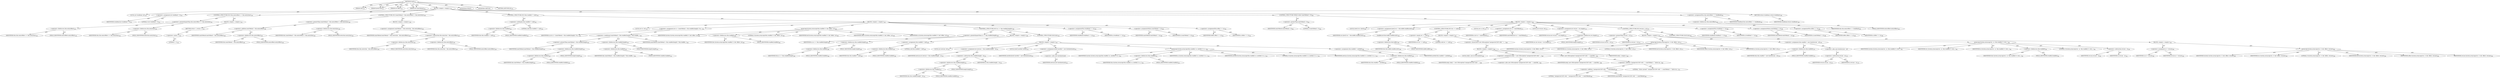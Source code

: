 digraph "read" {  
"111669149710" [label = <(METHOD,read)<SUB>331</SUB>> ]
"115964117000" [label = <(PARAM,this)<SUB>331</SUB>> ]
"115964117018" [label = <(PARAM,byte[] buf)<SUB>331</SUB>> ]
"115964117019" [label = <(PARAM,int offset)<SUB>331</SUB>> ]
"115964117020" [label = <(PARAM,int numToRead)<SUB>331</SUB>> ]
"25769803811" [label = <(BLOCK,&lt;empty&gt;,&lt;empty&gt;)<SUB>331</SUB>> ]
"94489280523" [label = <(LOCAL,int totalRead: int)<SUB>332</SUB>> ]
"30064771249" [label = <(&lt;operator&gt;.assignment,int totalRead = 0)<SUB>332</SUB>> ]
"68719476879" [label = <(IDENTIFIER,totalRead,int totalRead = 0)<SUB>332</SUB>> ]
"90194313270" [label = <(LITERAL,0,int totalRead = 0)<SUB>332</SUB>> ]
"47244640277" [label = <(CONTROL_STRUCTURE,IF,if (this.entryOffset &gt;= this.entrySize))<SUB>334</SUB>> ]
"30064771250" [label = <(&lt;operator&gt;.greaterEqualsThan,this.entryOffset &gt;= this.entrySize)<SUB>334</SUB>> ]
"30064771251" [label = <(&lt;operator&gt;.fieldAccess,this.entryOffset)<SUB>334</SUB>> ]
"68719476779" [label = <(IDENTIFIER,this,this.entryOffset &gt;= this.entrySize)<SUB>334</SUB>> ]
"55834574903" [label = <(FIELD_IDENTIFIER,entryOffset,entryOffset)<SUB>334</SUB>> ]
"30064771252" [label = <(&lt;operator&gt;.fieldAccess,this.entrySize)<SUB>334</SUB>> ]
"68719476780" [label = <(IDENTIFIER,this,this.entryOffset &gt;= this.entrySize)<SUB>334</SUB>> ]
"55834574904" [label = <(FIELD_IDENTIFIER,entrySize,entrySize)<SUB>334</SUB>> ]
"25769803812" [label = <(BLOCK,&lt;empty&gt;,&lt;empty&gt;)<SUB>334</SUB>> ]
"146028888073" [label = <(RETURN,return -1;,return -1;)<SUB>335</SUB>> ]
"30064771253" [label = <(&lt;operator&gt;.minus,-1)<SUB>335</SUB>> ]
"90194313271" [label = <(LITERAL,1,-1)<SUB>335</SUB>> ]
"47244640278" [label = <(CONTROL_STRUCTURE,IF,if ((numToRead + this.entryOffset) &gt; this.entrySize))<SUB>338</SUB>> ]
"30064771254" [label = <(&lt;operator&gt;.greaterThan,(numToRead + this.entryOffset) &gt; this.entrySize)<SUB>338</SUB>> ]
"30064771255" [label = <(&lt;operator&gt;.addition,numToRead + this.entryOffset)<SUB>338</SUB>> ]
"68719476880" [label = <(IDENTIFIER,numToRead,numToRead + this.entryOffset)<SUB>338</SUB>> ]
"30064771256" [label = <(&lt;operator&gt;.fieldAccess,this.entryOffset)<SUB>338</SUB>> ]
"68719476781" [label = <(IDENTIFIER,this,numToRead + this.entryOffset)<SUB>338</SUB>> ]
"55834574905" [label = <(FIELD_IDENTIFIER,entryOffset,entryOffset)<SUB>338</SUB>> ]
"30064771257" [label = <(&lt;operator&gt;.fieldAccess,this.entrySize)<SUB>338</SUB>> ]
"68719476782" [label = <(IDENTIFIER,this,(numToRead + this.entryOffset) &gt; this.entrySize)<SUB>338</SUB>> ]
"55834574906" [label = <(FIELD_IDENTIFIER,entrySize,entrySize)<SUB>338</SUB>> ]
"25769803813" [label = <(BLOCK,&lt;empty&gt;,&lt;empty&gt;)<SUB>338</SUB>> ]
"30064771258" [label = <(&lt;operator&gt;.assignment,numToRead = (this.entrySize - this.entryOffset))<SUB>339</SUB>> ]
"68719476881" [label = <(IDENTIFIER,numToRead,numToRead = (this.entrySize - this.entryOffset))<SUB>339</SUB>> ]
"30064771259" [label = <(&lt;operator&gt;.subtraction,this.entrySize - this.entryOffset)<SUB>339</SUB>> ]
"30064771260" [label = <(&lt;operator&gt;.fieldAccess,this.entrySize)<SUB>339</SUB>> ]
"68719476783" [label = <(IDENTIFIER,this,this.entrySize - this.entryOffset)<SUB>339</SUB>> ]
"55834574907" [label = <(FIELD_IDENTIFIER,entrySize,entrySize)<SUB>339</SUB>> ]
"30064771261" [label = <(&lt;operator&gt;.fieldAccess,this.entryOffset)<SUB>339</SUB>> ]
"68719476784" [label = <(IDENTIFIER,this,this.entrySize - this.entryOffset)<SUB>339</SUB>> ]
"55834574908" [label = <(FIELD_IDENTIFIER,entryOffset,entryOffset)<SUB>339</SUB>> ]
"47244640279" [label = <(CONTROL_STRUCTURE,IF,if (this.readBuf != null))<SUB>342</SUB>> ]
"30064771262" [label = <(&lt;operator&gt;.notEquals,this.readBuf != null)<SUB>342</SUB>> ]
"30064771263" [label = <(&lt;operator&gt;.fieldAccess,this.readBuf)<SUB>342</SUB>> ]
"68719476785" [label = <(IDENTIFIER,this,this.readBuf != null)<SUB>342</SUB>> ]
"55834574909" [label = <(FIELD_IDENTIFIER,readBuf,readBuf)<SUB>342</SUB>> ]
"90194313272" [label = <(LITERAL,null,this.readBuf != null)<SUB>342</SUB>> ]
"25769803814" [label = <(BLOCK,&lt;empty&gt;,&lt;empty&gt;)<SUB>342</SUB>> ]
"94489280524" [label = <(LOCAL,int sz: int)<SUB>343</SUB>> ]
"30064771264" [label = <(&lt;operator&gt;.assignment,int sz = (numToRead &gt; this.readBuf.length) ? th...)<SUB>343</SUB>> ]
"68719476882" [label = <(IDENTIFIER,sz,int sz = (numToRead &gt; this.readBuf.length) ? th...)<SUB>343</SUB>> ]
"30064771265" [label = <(&lt;operator&gt;.conditional,(numToRead &gt; this.readBuf.length) ? this.readBu...)<SUB>343</SUB>> ]
"30064771266" [label = <(&lt;operator&gt;.greaterThan,numToRead &gt; this.readBuf.length)<SUB>343</SUB>> ]
"68719476883" [label = <(IDENTIFIER,numToRead,numToRead &gt; this.readBuf.length)<SUB>343</SUB>> ]
"30064771267" [label = <(&lt;operator&gt;.fieldAccess,this.readBuf.length)<SUB>343</SUB>> ]
"30064771268" [label = <(&lt;operator&gt;.fieldAccess,this.readBuf)<SUB>343</SUB>> ]
"68719476786" [label = <(IDENTIFIER,this,numToRead &gt; this.readBuf.length)<SUB>343</SUB>> ]
"55834574910" [label = <(FIELD_IDENTIFIER,readBuf,readBuf)<SUB>343</SUB>> ]
"55834574911" [label = <(FIELD_IDENTIFIER,length,length)<SUB>343</SUB>> ]
"30064771269" [label = <(&lt;operator&gt;.fieldAccess,this.readBuf.length)<SUB>343</SUB>> ]
"30064771270" [label = <(&lt;operator&gt;.fieldAccess,this.readBuf)<SUB>343</SUB>> ]
"68719476787" [label = <(IDENTIFIER,this,(numToRead &gt; this.readBuf.length) ? this.readBu...)<SUB>343</SUB>> ]
"55834574912" [label = <(FIELD_IDENTIFIER,readBuf,readBuf)<SUB>343</SUB>> ]
"55834574913" [label = <(FIELD_IDENTIFIER,length,length)<SUB>343</SUB>> ]
"68719476884" [label = <(IDENTIFIER,numToRead,(numToRead &gt; this.readBuf.length) ? this.readBu...)<SUB>344</SUB>> ]
"30064771271" [label = <(arraycopy,System.arraycopy(this.readBuf, 0, buf, offset, sz))<SUB>346</SUB>> ]
"68719476885" [label = <(IDENTIFIER,System,System.arraycopy(this.readBuf, 0, buf, offset, sz))<SUB>346</SUB>> ]
"30064771272" [label = <(&lt;operator&gt;.fieldAccess,this.readBuf)<SUB>346</SUB>> ]
"68719476788" [label = <(IDENTIFIER,this,System.arraycopy(this.readBuf, 0, buf, offset, sz))<SUB>346</SUB>> ]
"55834574914" [label = <(FIELD_IDENTIFIER,readBuf,readBuf)<SUB>346</SUB>> ]
"90194313273" [label = <(LITERAL,0,System.arraycopy(this.readBuf, 0, buf, offset, sz))<SUB>346</SUB>> ]
"68719476886" [label = <(IDENTIFIER,buf,System.arraycopy(this.readBuf, 0, buf, offset, sz))<SUB>346</SUB>> ]
"68719476887" [label = <(IDENTIFIER,offset,System.arraycopy(this.readBuf, 0, buf, offset, sz))<SUB>346</SUB>> ]
"68719476888" [label = <(IDENTIFIER,sz,System.arraycopy(this.readBuf, 0, buf, offset, sz))<SUB>346</SUB>> ]
"47244640280" [label = <(CONTROL_STRUCTURE,IF,if (sz &gt;= this.readBuf.length))<SUB>348</SUB>> ]
"30064771273" [label = <(&lt;operator&gt;.greaterEqualsThan,sz &gt;= this.readBuf.length)<SUB>348</SUB>> ]
"68719476889" [label = <(IDENTIFIER,sz,sz &gt;= this.readBuf.length)<SUB>348</SUB>> ]
"30064771274" [label = <(&lt;operator&gt;.fieldAccess,this.readBuf.length)<SUB>348</SUB>> ]
"30064771275" [label = <(&lt;operator&gt;.fieldAccess,this.readBuf)<SUB>348</SUB>> ]
"68719476789" [label = <(IDENTIFIER,this,sz &gt;= this.readBuf.length)<SUB>348</SUB>> ]
"55834574915" [label = <(FIELD_IDENTIFIER,readBuf,readBuf)<SUB>348</SUB>> ]
"55834574916" [label = <(FIELD_IDENTIFIER,length,length)<SUB>348</SUB>> ]
"25769803815" [label = <(BLOCK,&lt;empty&gt;,&lt;empty&gt;)<SUB>348</SUB>> ]
"30064771276" [label = <(&lt;operator&gt;.assignment,this.readBuf = null)<SUB>349</SUB>> ]
"30064771277" [label = <(&lt;operator&gt;.fieldAccess,this.readBuf)<SUB>349</SUB>> ]
"68719476790" [label = <(IDENTIFIER,this,this.readBuf = null)<SUB>349</SUB>> ]
"55834574917" [label = <(FIELD_IDENTIFIER,readBuf,readBuf)<SUB>349</SUB>> ]
"90194313274" [label = <(LITERAL,null,this.readBuf = null)<SUB>349</SUB>> ]
"47244640281" [label = <(CONTROL_STRUCTURE,ELSE,else)<SUB>350</SUB>> ]
"25769803816" [label = <(BLOCK,&lt;empty&gt;,&lt;empty&gt;)<SUB>350</SUB>> ]
"94489280525" [label = <(LOCAL,int newLen: int)<SUB>351</SUB>> ]
"30064771278" [label = <(&lt;operator&gt;.assignment,int newLen = this.readBuf.length - sz)<SUB>351</SUB>> ]
"68719476890" [label = <(IDENTIFIER,newLen,int newLen = this.readBuf.length - sz)<SUB>351</SUB>> ]
"30064771279" [label = <(&lt;operator&gt;.subtraction,this.readBuf.length - sz)<SUB>351</SUB>> ]
"30064771280" [label = <(&lt;operator&gt;.fieldAccess,this.readBuf.length)<SUB>351</SUB>> ]
"30064771281" [label = <(&lt;operator&gt;.fieldAccess,this.readBuf)<SUB>351</SUB>> ]
"68719476791" [label = <(IDENTIFIER,this,this.readBuf.length - sz)<SUB>351</SUB>> ]
"55834574918" [label = <(FIELD_IDENTIFIER,readBuf,readBuf)<SUB>351</SUB>> ]
"55834574919" [label = <(FIELD_IDENTIFIER,length,length)<SUB>351</SUB>> ]
"68719476891" [label = <(IDENTIFIER,sz,this.readBuf.length - sz)<SUB>351</SUB>> ]
"94489280526" [label = <(LOCAL,byte[] newBuf: byte[])<SUB>352</SUB>> ]
"30064771282" [label = <(&lt;operator&gt;.assignment,byte[] newBuf = new byte[newLen])<SUB>352</SUB>> ]
"68719476892" [label = <(IDENTIFIER,newBuf,byte[] newBuf = new byte[newLen])<SUB>352</SUB>> ]
"30064771283" [label = <(&lt;operator&gt;.alloc,new byte[newLen])> ]
"68719476893" [label = <(IDENTIFIER,newLen,new byte[newLen])<SUB>352</SUB>> ]
"30064771284" [label = <(arraycopy,System.arraycopy(this.readBuf, sz, newBuf, 0, n...)<SUB>354</SUB>> ]
"68719476894" [label = <(IDENTIFIER,System,System.arraycopy(this.readBuf, sz, newBuf, 0, n...)<SUB>354</SUB>> ]
"30064771285" [label = <(&lt;operator&gt;.fieldAccess,this.readBuf)<SUB>354</SUB>> ]
"68719476792" [label = <(IDENTIFIER,this,System.arraycopy(this.readBuf, sz, newBuf, 0, n...)<SUB>354</SUB>> ]
"55834574920" [label = <(FIELD_IDENTIFIER,readBuf,readBuf)<SUB>354</SUB>> ]
"68719476895" [label = <(IDENTIFIER,sz,System.arraycopy(this.readBuf, sz, newBuf, 0, n...)<SUB>354</SUB>> ]
"68719476896" [label = <(IDENTIFIER,newBuf,System.arraycopy(this.readBuf, sz, newBuf, 0, n...)<SUB>354</SUB>> ]
"90194313275" [label = <(LITERAL,0,System.arraycopy(this.readBuf, sz, newBuf, 0, n...)<SUB>354</SUB>> ]
"68719476897" [label = <(IDENTIFIER,newLen,System.arraycopy(this.readBuf, sz, newBuf, 0, n...)<SUB>354</SUB>> ]
"30064771286" [label = <(&lt;operator&gt;.assignment,this.readBuf = newBuf)<SUB>356</SUB>> ]
"30064771287" [label = <(&lt;operator&gt;.fieldAccess,this.readBuf)<SUB>356</SUB>> ]
"68719476793" [label = <(IDENTIFIER,this,this.readBuf = newBuf)<SUB>356</SUB>> ]
"55834574921" [label = <(FIELD_IDENTIFIER,readBuf,readBuf)<SUB>356</SUB>> ]
"68719476898" [label = <(IDENTIFIER,newBuf,this.readBuf = newBuf)<SUB>356</SUB>> ]
"30064771288" [label = <(&lt;operator&gt;.assignmentPlus,totalRead += sz)<SUB>359</SUB>> ]
"68719476899" [label = <(IDENTIFIER,totalRead,totalRead += sz)<SUB>359</SUB>> ]
"68719476900" [label = <(IDENTIFIER,sz,totalRead += sz)<SUB>359</SUB>> ]
"30064771289" [label = <(&lt;operator&gt;.assignmentMinus,numToRead -= sz)<SUB>360</SUB>> ]
"68719476901" [label = <(IDENTIFIER,numToRead,numToRead -= sz)<SUB>360</SUB>> ]
"68719476902" [label = <(IDENTIFIER,sz,numToRead -= sz)<SUB>360</SUB>> ]
"30064771290" [label = <(&lt;operator&gt;.assignmentPlus,offset += sz)<SUB>361</SUB>> ]
"68719476903" [label = <(IDENTIFIER,offset,offset += sz)<SUB>361</SUB>> ]
"68719476904" [label = <(IDENTIFIER,sz,offset += sz)<SUB>361</SUB>> ]
"47244640282" [label = <(CONTROL_STRUCTURE,WHILE,while (numToRead &gt; 0))<SUB>364</SUB>> ]
"30064771291" [label = <(&lt;operator&gt;.greaterThan,numToRead &gt; 0)<SUB>364</SUB>> ]
"68719476905" [label = <(IDENTIFIER,numToRead,numToRead &gt; 0)<SUB>364</SUB>> ]
"90194313276" [label = <(LITERAL,0,numToRead &gt; 0)<SUB>364</SUB>> ]
"25769803817" [label = <(BLOCK,&lt;empty&gt;,&lt;empty&gt;)<SUB>364</SUB>> ]
"94489280527" [label = <(LOCAL,byte[] rec: byte[])<SUB>365</SUB>> ]
"30064771292" [label = <(&lt;operator&gt;.assignment,byte[] rec = this.buffer.readRecord())<SUB>365</SUB>> ]
"68719476906" [label = <(IDENTIFIER,rec,byte[] rec = this.buffer.readRecord())<SUB>365</SUB>> ]
"30064771293" [label = <(readRecord,this.buffer.readRecord())<SUB>365</SUB>> ]
"30064771294" [label = <(&lt;operator&gt;.fieldAccess,this.buffer)<SUB>365</SUB>> ]
"68719476794" [label = <(IDENTIFIER,this,this.buffer.readRecord())<SUB>365</SUB>> ]
"55834574922" [label = <(FIELD_IDENTIFIER,buffer,buffer)<SUB>365</SUB>> ]
"47244640283" [label = <(CONTROL_STRUCTURE,IF,if (rec == null))<SUB>367</SUB>> ]
"30064771295" [label = <(&lt;operator&gt;.equals,rec == null)<SUB>367</SUB>> ]
"68719476907" [label = <(IDENTIFIER,rec,rec == null)<SUB>367</SUB>> ]
"90194313277" [label = <(LITERAL,null,rec == null)<SUB>367</SUB>> ]
"25769803818" [label = <(BLOCK,&lt;empty&gt;,&lt;empty&gt;)<SUB>367</SUB>> ]
"30064771296" [label = <(&lt;operator&gt;.throw,throw new IOException(&quot;unexpected EOF with &quot; + ...)<SUB>369</SUB>> ]
"25769803819" [label = <(BLOCK,&lt;empty&gt;,&lt;empty&gt;)<SUB>369</SUB>> ]
"94489280528" [label = <(LOCAL,$obj1: java.io.IOException)<SUB>369</SUB>> ]
"30064771297" [label = <(&lt;operator&gt;.assignment,$obj1 = new IOException(&quot;unexpected EOF with &quot; ...)<SUB>369</SUB>> ]
"68719476908" [label = <(IDENTIFIER,$obj1,$obj1 = new IOException(&quot;unexpected EOF with &quot; ...)<SUB>369</SUB>> ]
"30064771298" [label = <(&lt;operator&gt;.alloc,new IOException(&quot;unexpected EOF with &quot; + numToR...)<SUB>369</SUB>> ]
"30064771299" [label = <(&lt;init&gt;,new IOException(&quot;unexpected EOF with &quot; + numToR...)<SUB>369</SUB>> ]
"68719476909" [label = <(IDENTIFIER,$obj1,new IOException(&quot;unexpected EOF with &quot; + numToR...)<SUB>369</SUB>> ]
"30064771300" [label = <(&lt;operator&gt;.addition,&quot;unexpected EOF with &quot; + numToRead + &quot; bytes un...)<SUB>369</SUB>> ]
"30064771301" [label = <(&lt;operator&gt;.addition,&quot;unexpected EOF with &quot; + numToRead)<SUB>369</SUB>> ]
"90194313278" [label = <(LITERAL,&quot;unexpected EOF with &quot;,&quot;unexpected EOF with &quot; + numToRead)<SUB>369</SUB>> ]
"68719476910" [label = <(IDENTIFIER,numToRead,&quot;unexpected EOF with &quot; + numToRead)<SUB>369</SUB>> ]
"90194313279" [label = <(LITERAL,&quot; bytes unread&quot;,&quot;unexpected EOF with &quot; + numToRead + &quot; bytes un...)<SUB>370</SUB>> ]
"68719476911" [label = <(IDENTIFIER,$obj1,&lt;empty&gt;)<SUB>369</SUB>> ]
"94489280529" [label = <(LOCAL,int sz: int)<SUB>373</SUB>> ]
"30064771302" [label = <(&lt;operator&gt;.assignment,int sz = numToRead)<SUB>373</SUB>> ]
"68719476912" [label = <(IDENTIFIER,sz,int sz = numToRead)<SUB>373</SUB>> ]
"68719476913" [label = <(IDENTIFIER,numToRead,int sz = numToRead)<SUB>373</SUB>> ]
"94489280530" [label = <(LOCAL,int recLen: int)<SUB>374</SUB>> ]
"30064771303" [label = <(&lt;operator&gt;.assignment,int recLen = rec.length)<SUB>374</SUB>> ]
"68719476914" [label = <(IDENTIFIER,recLen,int recLen = rec.length)<SUB>374</SUB>> ]
"30064771304" [label = <(&lt;operator&gt;.fieldAccess,rec.length)<SUB>374</SUB>> ]
"68719476915" [label = <(IDENTIFIER,rec,int recLen = rec.length)<SUB>374</SUB>> ]
"55834574923" [label = <(FIELD_IDENTIFIER,length,length)<SUB>374</SUB>> ]
"47244640284" [label = <(CONTROL_STRUCTURE,IF,if (recLen &gt; sz))<SUB>376</SUB>> ]
"30064771305" [label = <(&lt;operator&gt;.greaterThan,recLen &gt; sz)<SUB>376</SUB>> ]
"68719476916" [label = <(IDENTIFIER,recLen,recLen &gt; sz)<SUB>376</SUB>> ]
"68719476917" [label = <(IDENTIFIER,sz,recLen &gt; sz)<SUB>376</SUB>> ]
"25769803820" [label = <(BLOCK,&lt;empty&gt;,&lt;empty&gt;)<SUB>376</SUB>> ]
"30064771306" [label = <(arraycopy,System.arraycopy(rec, 0, buf, offset, sz))<SUB>377</SUB>> ]
"68719476918" [label = <(IDENTIFIER,System,System.arraycopy(rec, 0, buf, offset, sz))<SUB>377</SUB>> ]
"68719476919" [label = <(IDENTIFIER,rec,System.arraycopy(rec, 0, buf, offset, sz))<SUB>377</SUB>> ]
"90194313280" [label = <(LITERAL,0,System.arraycopy(rec, 0, buf, offset, sz))<SUB>377</SUB>> ]
"68719476920" [label = <(IDENTIFIER,buf,System.arraycopy(rec, 0, buf, offset, sz))<SUB>377</SUB>> ]
"68719476921" [label = <(IDENTIFIER,offset,System.arraycopy(rec, 0, buf, offset, sz))<SUB>377</SUB>> ]
"68719476922" [label = <(IDENTIFIER,sz,System.arraycopy(rec, 0, buf, offset, sz))<SUB>377</SUB>> ]
"30064771307" [label = <(&lt;operator&gt;.assignment,this.readBuf = new byte[recLen - sz])<SUB>379</SUB>> ]
"30064771308" [label = <(&lt;operator&gt;.fieldAccess,this.readBuf)<SUB>379</SUB>> ]
"68719476795" [label = <(IDENTIFIER,this,this.readBuf = new byte[recLen - sz])<SUB>379</SUB>> ]
"55834574924" [label = <(FIELD_IDENTIFIER,readBuf,readBuf)<SUB>379</SUB>> ]
"30064771309" [label = <(&lt;operator&gt;.alloc,new byte[recLen - sz])> ]
"30064771310" [label = <(&lt;operator&gt;.subtraction,recLen - sz)<SUB>379</SUB>> ]
"68719476923" [label = <(IDENTIFIER,recLen,recLen - sz)<SUB>379</SUB>> ]
"68719476924" [label = <(IDENTIFIER,sz,recLen - sz)<SUB>379</SUB>> ]
"30064771311" [label = <(arraycopy,System.arraycopy(rec, sz, this.readBuf, 0, recL...)<SUB>381</SUB>> ]
"68719476925" [label = <(IDENTIFIER,System,System.arraycopy(rec, sz, this.readBuf, 0, recL...)<SUB>381</SUB>> ]
"68719476926" [label = <(IDENTIFIER,rec,System.arraycopy(rec, sz, this.readBuf, 0, recL...)<SUB>381</SUB>> ]
"68719476927" [label = <(IDENTIFIER,sz,System.arraycopy(rec, sz, this.readBuf, 0, recL...)<SUB>381</SUB>> ]
"30064771312" [label = <(&lt;operator&gt;.fieldAccess,this.readBuf)<SUB>381</SUB>> ]
"68719476796" [label = <(IDENTIFIER,this,System.arraycopy(rec, sz, this.readBuf, 0, recL...)<SUB>381</SUB>> ]
"55834574925" [label = <(FIELD_IDENTIFIER,readBuf,readBuf)<SUB>381</SUB>> ]
"90194313281" [label = <(LITERAL,0,System.arraycopy(rec, sz, this.readBuf, 0, recL...)<SUB>381</SUB>> ]
"30064771313" [label = <(&lt;operator&gt;.subtraction,recLen - sz)<SUB>381</SUB>> ]
"68719476928" [label = <(IDENTIFIER,recLen,recLen - sz)<SUB>381</SUB>> ]
"68719476929" [label = <(IDENTIFIER,sz,recLen - sz)<SUB>381</SUB>> ]
"47244640285" [label = <(CONTROL_STRUCTURE,ELSE,else)<SUB>382</SUB>> ]
"25769803821" [label = <(BLOCK,&lt;empty&gt;,&lt;empty&gt;)<SUB>382</SUB>> ]
"30064771314" [label = <(&lt;operator&gt;.assignment,sz = recLen)<SUB>383</SUB>> ]
"68719476930" [label = <(IDENTIFIER,sz,sz = recLen)<SUB>383</SUB>> ]
"68719476931" [label = <(IDENTIFIER,recLen,sz = recLen)<SUB>383</SUB>> ]
"30064771315" [label = <(arraycopy,System.arraycopy(rec, 0, buf, offset, recLen))<SUB>385</SUB>> ]
"68719476932" [label = <(IDENTIFIER,System,System.arraycopy(rec, 0, buf, offset, recLen))<SUB>385</SUB>> ]
"68719476933" [label = <(IDENTIFIER,rec,System.arraycopy(rec, 0, buf, offset, recLen))<SUB>385</SUB>> ]
"90194313282" [label = <(LITERAL,0,System.arraycopy(rec, 0, buf, offset, recLen))<SUB>385</SUB>> ]
"68719476934" [label = <(IDENTIFIER,buf,System.arraycopy(rec, 0, buf, offset, recLen))<SUB>385</SUB>> ]
"68719476935" [label = <(IDENTIFIER,offset,System.arraycopy(rec, 0, buf, offset, recLen))<SUB>385</SUB>> ]
"68719476936" [label = <(IDENTIFIER,recLen,System.arraycopy(rec, 0, buf, offset, recLen))<SUB>385</SUB>> ]
"30064771316" [label = <(&lt;operator&gt;.assignmentPlus,totalRead += sz)<SUB>388</SUB>> ]
"68719476937" [label = <(IDENTIFIER,totalRead,totalRead += sz)<SUB>388</SUB>> ]
"68719476938" [label = <(IDENTIFIER,sz,totalRead += sz)<SUB>388</SUB>> ]
"30064771317" [label = <(&lt;operator&gt;.assignmentMinus,numToRead -= sz)<SUB>389</SUB>> ]
"68719476939" [label = <(IDENTIFIER,numToRead,numToRead -= sz)<SUB>389</SUB>> ]
"68719476940" [label = <(IDENTIFIER,sz,numToRead -= sz)<SUB>389</SUB>> ]
"30064771318" [label = <(&lt;operator&gt;.assignmentPlus,offset += sz)<SUB>390</SUB>> ]
"68719476941" [label = <(IDENTIFIER,offset,offset += sz)<SUB>390</SUB>> ]
"68719476942" [label = <(IDENTIFIER,sz,offset += sz)<SUB>390</SUB>> ]
"30064771319" [label = <(&lt;operator&gt;.assignmentPlus,this.entryOffset += totalRead)<SUB>393</SUB>> ]
"30064771320" [label = <(&lt;operator&gt;.fieldAccess,this.entryOffset)<SUB>393</SUB>> ]
"68719476797" [label = <(IDENTIFIER,this,this.entryOffset += totalRead)<SUB>393</SUB>> ]
"55834574926" [label = <(FIELD_IDENTIFIER,entryOffset,entryOffset)<SUB>393</SUB>> ]
"68719476943" [label = <(IDENTIFIER,totalRead,this.entryOffset += totalRead)<SUB>393</SUB>> ]
"146028888074" [label = <(RETURN,return totalRead;,return totalRead;)<SUB>395</SUB>> ]
"68719476944" [label = <(IDENTIFIER,totalRead,return totalRead;)<SUB>395</SUB>> ]
"133143986213" [label = <(MODIFIER,PUBLIC)> ]
"133143986214" [label = <(MODIFIER,VIRTUAL)> ]
"128849018894" [label = <(METHOD_RETURN,int)<SUB>331</SUB>> ]
  "111669149710" -> "115964117000"  [ label = "AST: "] 
  "111669149710" -> "115964117018"  [ label = "AST: "] 
  "111669149710" -> "115964117019"  [ label = "AST: "] 
  "111669149710" -> "115964117020"  [ label = "AST: "] 
  "111669149710" -> "25769803811"  [ label = "AST: "] 
  "111669149710" -> "133143986213"  [ label = "AST: "] 
  "111669149710" -> "133143986214"  [ label = "AST: "] 
  "111669149710" -> "128849018894"  [ label = "AST: "] 
  "25769803811" -> "94489280523"  [ label = "AST: "] 
  "25769803811" -> "30064771249"  [ label = "AST: "] 
  "25769803811" -> "47244640277"  [ label = "AST: "] 
  "25769803811" -> "47244640278"  [ label = "AST: "] 
  "25769803811" -> "47244640279"  [ label = "AST: "] 
  "25769803811" -> "47244640282"  [ label = "AST: "] 
  "25769803811" -> "30064771319"  [ label = "AST: "] 
  "25769803811" -> "146028888074"  [ label = "AST: "] 
  "30064771249" -> "68719476879"  [ label = "AST: "] 
  "30064771249" -> "90194313270"  [ label = "AST: "] 
  "47244640277" -> "30064771250"  [ label = "AST: "] 
  "47244640277" -> "25769803812"  [ label = "AST: "] 
  "30064771250" -> "30064771251"  [ label = "AST: "] 
  "30064771250" -> "30064771252"  [ label = "AST: "] 
  "30064771251" -> "68719476779"  [ label = "AST: "] 
  "30064771251" -> "55834574903"  [ label = "AST: "] 
  "30064771252" -> "68719476780"  [ label = "AST: "] 
  "30064771252" -> "55834574904"  [ label = "AST: "] 
  "25769803812" -> "146028888073"  [ label = "AST: "] 
  "146028888073" -> "30064771253"  [ label = "AST: "] 
  "30064771253" -> "90194313271"  [ label = "AST: "] 
  "47244640278" -> "30064771254"  [ label = "AST: "] 
  "47244640278" -> "25769803813"  [ label = "AST: "] 
  "30064771254" -> "30064771255"  [ label = "AST: "] 
  "30064771254" -> "30064771257"  [ label = "AST: "] 
  "30064771255" -> "68719476880"  [ label = "AST: "] 
  "30064771255" -> "30064771256"  [ label = "AST: "] 
  "30064771256" -> "68719476781"  [ label = "AST: "] 
  "30064771256" -> "55834574905"  [ label = "AST: "] 
  "30064771257" -> "68719476782"  [ label = "AST: "] 
  "30064771257" -> "55834574906"  [ label = "AST: "] 
  "25769803813" -> "30064771258"  [ label = "AST: "] 
  "30064771258" -> "68719476881"  [ label = "AST: "] 
  "30064771258" -> "30064771259"  [ label = "AST: "] 
  "30064771259" -> "30064771260"  [ label = "AST: "] 
  "30064771259" -> "30064771261"  [ label = "AST: "] 
  "30064771260" -> "68719476783"  [ label = "AST: "] 
  "30064771260" -> "55834574907"  [ label = "AST: "] 
  "30064771261" -> "68719476784"  [ label = "AST: "] 
  "30064771261" -> "55834574908"  [ label = "AST: "] 
  "47244640279" -> "30064771262"  [ label = "AST: "] 
  "47244640279" -> "25769803814"  [ label = "AST: "] 
  "30064771262" -> "30064771263"  [ label = "AST: "] 
  "30064771262" -> "90194313272"  [ label = "AST: "] 
  "30064771263" -> "68719476785"  [ label = "AST: "] 
  "30064771263" -> "55834574909"  [ label = "AST: "] 
  "25769803814" -> "94489280524"  [ label = "AST: "] 
  "25769803814" -> "30064771264"  [ label = "AST: "] 
  "25769803814" -> "30064771271"  [ label = "AST: "] 
  "25769803814" -> "47244640280"  [ label = "AST: "] 
  "25769803814" -> "30064771288"  [ label = "AST: "] 
  "25769803814" -> "30064771289"  [ label = "AST: "] 
  "25769803814" -> "30064771290"  [ label = "AST: "] 
  "30064771264" -> "68719476882"  [ label = "AST: "] 
  "30064771264" -> "30064771265"  [ label = "AST: "] 
  "30064771265" -> "30064771266"  [ label = "AST: "] 
  "30064771265" -> "30064771269"  [ label = "AST: "] 
  "30064771265" -> "68719476884"  [ label = "AST: "] 
  "30064771266" -> "68719476883"  [ label = "AST: "] 
  "30064771266" -> "30064771267"  [ label = "AST: "] 
  "30064771267" -> "30064771268"  [ label = "AST: "] 
  "30064771267" -> "55834574911"  [ label = "AST: "] 
  "30064771268" -> "68719476786"  [ label = "AST: "] 
  "30064771268" -> "55834574910"  [ label = "AST: "] 
  "30064771269" -> "30064771270"  [ label = "AST: "] 
  "30064771269" -> "55834574913"  [ label = "AST: "] 
  "30064771270" -> "68719476787"  [ label = "AST: "] 
  "30064771270" -> "55834574912"  [ label = "AST: "] 
  "30064771271" -> "68719476885"  [ label = "AST: "] 
  "30064771271" -> "30064771272"  [ label = "AST: "] 
  "30064771271" -> "90194313273"  [ label = "AST: "] 
  "30064771271" -> "68719476886"  [ label = "AST: "] 
  "30064771271" -> "68719476887"  [ label = "AST: "] 
  "30064771271" -> "68719476888"  [ label = "AST: "] 
  "30064771272" -> "68719476788"  [ label = "AST: "] 
  "30064771272" -> "55834574914"  [ label = "AST: "] 
  "47244640280" -> "30064771273"  [ label = "AST: "] 
  "47244640280" -> "25769803815"  [ label = "AST: "] 
  "47244640280" -> "47244640281"  [ label = "AST: "] 
  "30064771273" -> "68719476889"  [ label = "AST: "] 
  "30064771273" -> "30064771274"  [ label = "AST: "] 
  "30064771274" -> "30064771275"  [ label = "AST: "] 
  "30064771274" -> "55834574916"  [ label = "AST: "] 
  "30064771275" -> "68719476789"  [ label = "AST: "] 
  "30064771275" -> "55834574915"  [ label = "AST: "] 
  "25769803815" -> "30064771276"  [ label = "AST: "] 
  "30064771276" -> "30064771277"  [ label = "AST: "] 
  "30064771276" -> "90194313274"  [ label = "AST: "] 
  "30064771277" -> "68719476790"  [ label = "AST: "] 
  "30064771277" -> "55834574917"  [ label = "AST: "] 
  "47244640281" -> "25769803816"  [ label = "AST: "] 
  "25769803816" -> "94489280525"  [ label = "AST: "] 
  "25769803816" -> "30064771278"  [ label = "AST: "] 
  "25769803816" -> "94489280526"  [ label = "AST: "] 
  "25769803816" -> "30064771282"  [ label = "AST: "] 
  "25769803816" -> "30064771284"  [ label = "AST: "] 
  "25769803816" -> "30064771286"  [ label = "AST: "] 
  "30064771278" -> "68719476890"  [ label = "AST: "] 
  "30064771278" -> "30064771279"  [ label = "AST: "] 
  "30064771279" -> "30064771280"  [ label = "AST: "] 
  "30064771279" -> "68719476891"  [ label = "AST: "] 
  "30064771280" -> "30064771281"  [ label = "AST: "] 
  "30064771280" -> "55834574919"  [ label = "AST: "] 
  "30064771281" -> "68719476791"  [ label = "AST: "] 
  "30064771281" -> "55834574918"  [ label = "AST: "] 
  "30064771282" -> "68719476892"  [ label = "AST: "] 
  "30064771282" -> "30064771283"  [ label = "AST: "] 
  "30064771283" -> "68719476893"  [ label = "AST: "] 
  "30064771284" -> "68719476894"  [ label = "AST: "] 
  "30064771284" -> "30064771285"  [ label = "AST: "] 
  "30064771284" -> "68719476895"  [ label = "AST: "] 
  "30064771284" -> "68719476896"  [ label = "AST: "] 
  "30064771284" -> "90194313275"  [ label = "AST: "] 
  "30064771284" -> "68719476897"  [ label = "AST: "] 
  "30064771285" -> "68719476792"  [ label = "AST: "] 
  "30064771285" -> "55834574920"  [ label = "AST: "] 
  "30064771286" -> "30064771287"  [ label = "AST: "] 
  "30064771286" -> "68719476898"  [ label = "AST: "] 
  "30064771287" -> "68719476793"  [ label = "AST: "] 
  "30064771287" -> "55834574921"  [ label = "AST: "] 
  "30064771288" -> "68719476899"  [ label = "AST: "] 
  "30064771288" -> "68719476900"  [ label = "AST: "] 
  "30064771289" -> "68719476901"  [ label = "AST: "] 
  "30064771289" -> "68719476902"  [ label = "AST: "] 
  "30064771290" -> "68719476903"  [ label = "AST: "] 
  "30064771290" -> "68719476904"  [ label = "AST: "] 
  "47244640282" -> "30064771291"  [ label = "AST: "] 
  "47244640282" -> "25769803817"  [ label = "AST: "] 
  "30064771291" -> "68719476905"  [ label = "AST: "] 
  "30064771291" -> "90194313276"  [ label = "AST: "] 
  "25769803817" -> "94489280527"  [ label = "AST: "] 
  "25769803817" -> "30064771292"  [ label = "AST: "] 
  "25769803817" -> "47244640283"  [ label = "AST: "] 
  "25769803817" -> "94489280529"  [ label = "AST: "] 
  "25769803817" -> "30064771302"  [ label = "AST: "] 
  "25769803817" -> "94489280530"  [ label = "AST: "] 
  "25769803817" -> "30064771303"  [ label = "AST: "] 
  "25769803817" -> "47244640284"  [ label = "AST: "] 
  "25769803817" -> "30064771316"  [ label = "AST: "] 
  "25769803817" -> "30064771317"  [ label = "AST: "] 
  "25769803817" -> "30064771318"  [ label = "AST: "] 
  "30064771292" -> "68719476906"  [ label = "AST: "] 
  "30064771292" -> "30064771293"  [ label = "AST: "] 
  "30064771293" -> "30064771294"  [ label = "AST: "] 
  "30064771294" -> "68719476794"  [ label = "AST: "] 
  "30064771294" -> "55834574922"  [ label = "AST: "] 
  "47244640283" -> "30064771295"  [ label = "AST: "] 
  "47244640283" -> "25769803818"  [ label = "AST: "] 
  "30064771295" -> "68719476907"  [ label = "AST: "] 
  "30064771295" -> "90194313277"  [ label = "AST: "] 
  "25769803818" -> "30064771296"  [ label = "AST: "] 
  "30064771296" -> "25769803819"  [ label = "AST: "] 
  "25769803819" -> "94489280528"  [ label = "AST: "] 
  "25769803819" -> "30064771297"  [ label = "AST: "] 
  "25769803819" -> "30064771299"  [ label = "AST: "] 
  "25769803819" -> "68719476911"  [ label = "AST: "] 
  "30064771297" -> "68719476908"  [ label = "AST: "] 
  "30064771297" -> "30064771298"  [ label = "AST: "] 
  "30064771299" -> "68719476909"  [ label = "AST: "] 
  "30064771299" -> "30064771300"  [ label = "AST: "] 
  "30064771300" -> "30064771301"  [ label = "AST: "] 
  "30064771300" -> "90194313279"  [ label = "AST: "] 
  "30064771301" -> "90194313278"  [ label = "AST: "] 
  "30064771301" -> "68719476910"  [ label = "AST: "] 
  "30064771302" -> "68719476912"  [ label = "AST: "] 
  "30064771302" -> "68719476913"  [ label = "AST: "] 
  "30064771303" -> "68719476914"  [ label = "AST: "] 
  "30064771303" -> "30064771304"  [ label = "AST: "] 
  "30064771304" -> "68719476915"  [ label = "AST: "] 
  "30064771304" -> "55834574923"  [ label = "AST: "] 
  "47244640284" -> "30064771305"  [ label = "AST: "] 
  "47244640284" -> "25769803820"  [ label = "AST: "] 
  "47244640284" -> "47244640285"  [ label = "AST: "] 
  "30064771305" -> "68719476916"  [ label = "AST: "] 
  "30064771305" -> "68719476917"  [ label = "AST: "] 
  "25769803820" -> "30064771306"  [ label = "AST: "] 
  "25769803820" -> "30064771307"  [ label = "AST: "] 
  "25769803820" -> "30064771311"  [ label = "AST: "] 
  "30064771306" -> "68719476918"  [ label = "AST: "] 
  "30064771306" -> "68719476919"  [ label = "AST: "] 
  "30064771306" -> "90194313280"  [ label = "AST: "] 
  "30064771306" -> "68719476920"  [ label = "AST: "] 
  "30064771306" -> "68719476921"  [ label = "AST: "] 
  "30064771306" -> "68719476922"  [ label = "AST: "] 
  "30064771307" -> "30064771308"  [ label = "AST: "] 
  "30064771307" -> "30064771309"  [ label = "AST: "] 
  "30064771308" -> "68719476795"  [ label = "AST: "] 
  "30064771308" -> "55834574924"  [ label = "AST: "] 
  "30064771309" -> "30064771310"  [ label = "AST: "] 
  "30064771310" -> "68719476923"  [ label = "AST: "] 
  "30064771310" -> "68719476924"  [ label = "AST: "] 
  "30064771311" -> "68719476925"  [ label = "AST: "] 
  "30064771311" -> "68719476926"  [ label = "AST: "] 
  "30064771311" -> "68719476927"  [ label = "AST: "] 
  "30064771311" -> "30064771312"  [ label = "AST: "] 
  "30064771311" -> "90194313281"  [ label = "AST: "] 
  "30064771311" -> "30064771313"  [ label = "AST: "] 
  "30064771312" -> "68719476796"  [ label = "AST: "] 
  "30064771312" -> "55834574925"  [ label = "AST: "] 
  "30064771313" -> "68719476928"  [ label = "AST: "] 
  "30064771313" -> "68719476929"  [ label = "AST: "] 
  "47244640285" -> "25769803821"  [ label = "AST: "] 
  "25769803821" -> "30064771314"  [ label = "AST: "] 
  "25769803821" -> "30064771315"  [ label = "AST: "] 
  "30064771314" -> "68719476930"  [ label = "AST: "] 
  "30064771314" -> "68719476931"  [ label = "AST: "] 
  "30064771315" -> "68719476932"  [ label = "AST: "] 
  "30064771315" -> "68719476933"  [ label = "AST: "] 
  "30064771315" -> "90194313282"  [ label = "AST: "] 
  "30064771315" -> "68719476934"  [ label = "AST: "] 
  "30064771315" -> "68719476935"  [ label = "AST: "] 
  "30064771315" -> "68719476936"  [ label = "AST: "] 
  "30064771316" -> "68719476937"  [ label = "AST: "] 
  "30064771316" -> "68719476938"  [ label = "AST: "] 
  "30064771317" -> "68719476939"  [ label = "AST: "] 
  "30064771317" -> "68719476940"  [ label = "AST: "] 
  "30064771318" -> "68719476941"  [ label = "AST: "] 
  "30064771318" -> "68719476942"  [ label = "AST: "] 
  "30064771319" -> "30064771320"  [ label = "AST: "] 
  "30064771319" -> "68719476943"  [ label = "AST: "] 
  "30064771320" -> "68719476797"  [ label = "AST: "] 
  "30064771320" -> "55834574926"  [ label = "AST: "] 
  "146028888074" -> "68719476944"  [ label = "AST: "] 
  "111669149710" -> "115964117000"  [ label = "DDG: "] 
  "111669149710" -> "115964117018"  [ label = "DDG: "] 
  "111669149710" -> "115964117019"  [ label = "DDG: "] 
  "111669149710" -> "115964117020"  [ label = "DDG: "] 
}
